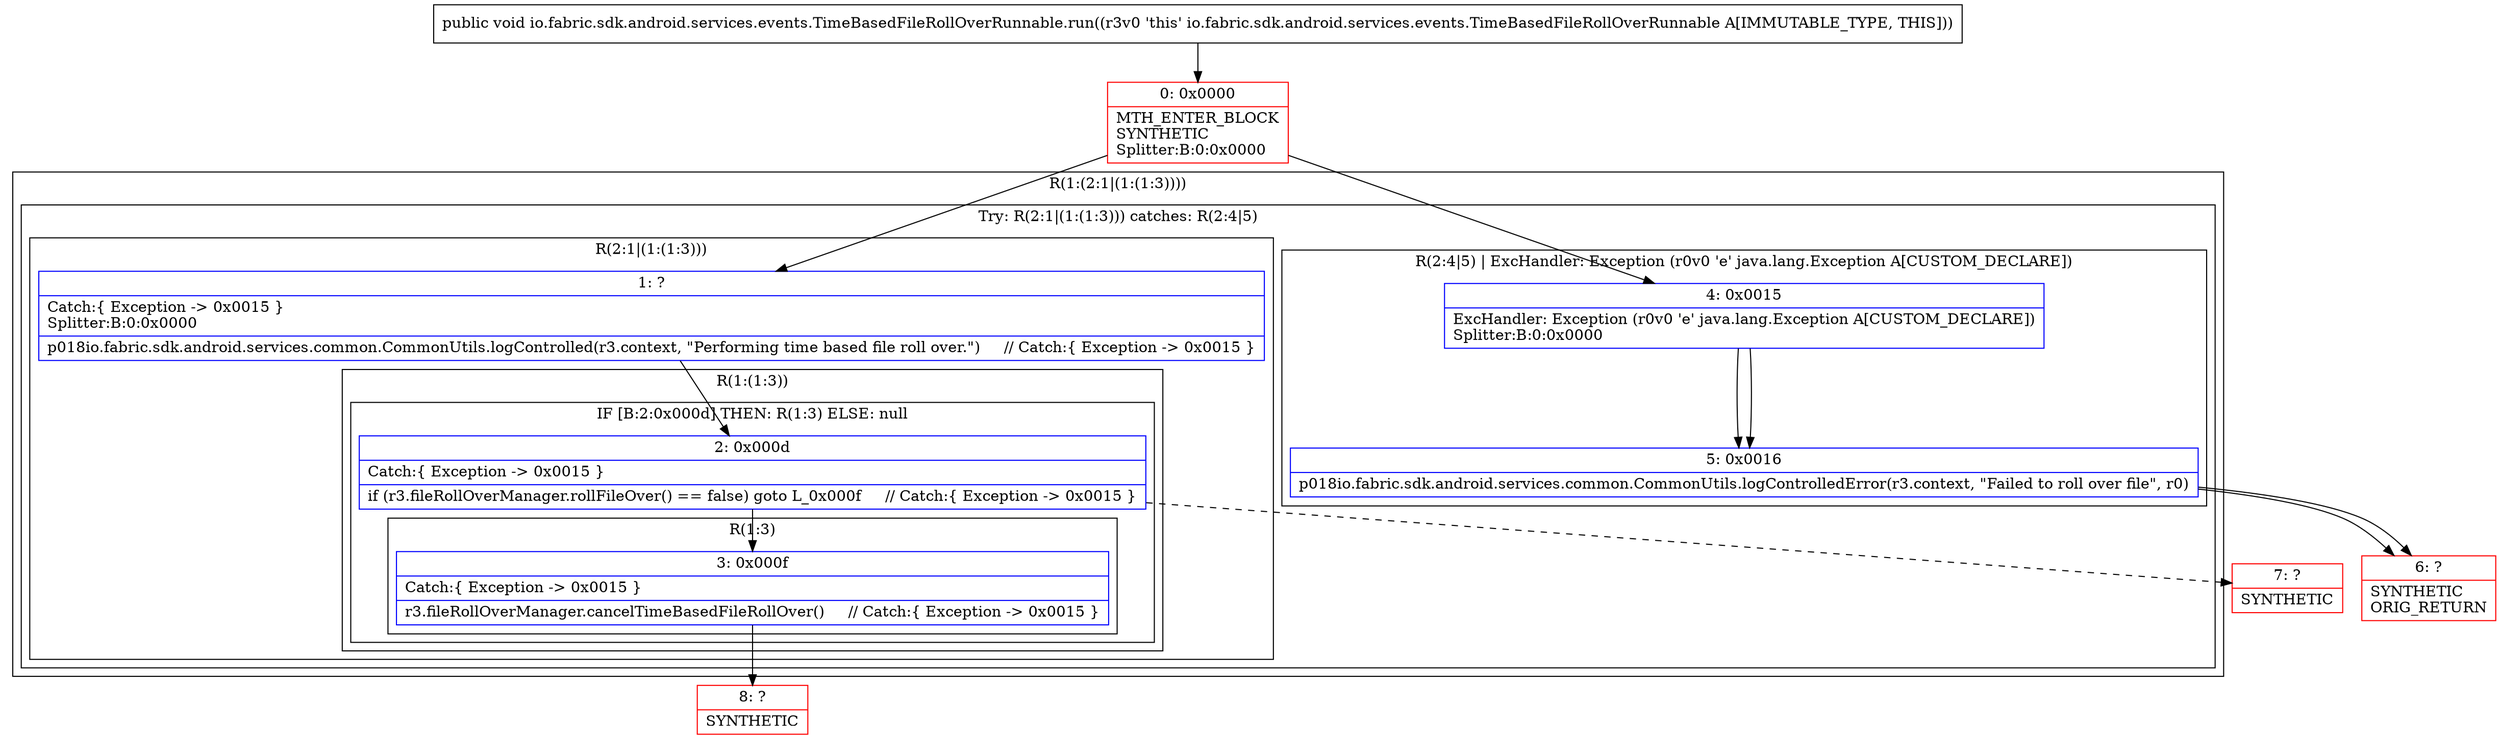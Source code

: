 digraph "CFG forio.fabric.sdk.android.services.events.TimeBasedFileRollOverRunnable.run()V" {
subgraph cluster_Region_1076767609 {
label = "R(1:(2:1|(1:(1:3))))";
node [shape=record,color=blue];
subgraph cluster_TryCatchRegion_1446922479 {
label = "Try: R(2:1|(1:(1:3))) catches: R(2:4|5)";
node [shape=record,color=blue];
subgraph cluster_Region_225990145 {
label = "R(2:1|(1:(1:3)))";
node [shape=record,color=blue];
Node_1 [shape=record,label="{1\:\ ?|Catch:\{ Exception \-\> 0x0015 \}\lSplitter:B:0:0x0000\l|p018io.fabric.sdk.android.services.common.CommonUtils.logControlled(r3.context, \"Performing time based file roll over.\")     \/\/ Catch:\{ Exception \-\> 0x0015 \}\l}"];
subgraph cluster_Region_2099225150 {
label = "R(1:(1:3))";
node [shape=record,color=blue];
subgraph cluster_IfRegion_1289431815 {
label = "IF [B:2:0x000d] THEN: R(1:3) ELSE: null";
node [shape=record,color=blue];
Node_2 [shape=record,label="{2\:\ 0x000d|Catch:\{ Exception \-\> 0x0015 \}\l|if (r3.fileRollOverManager.rollFileOver() == false) goto L_0x000f     \/\/ Catch:\{ Exception \-\> 0x0015 \}\l}"];
subgraph cluster_Region_1745251139 {
label = "R(1:3)";
node [shape=record,color=blue];
Node_3 [shape=record,label="{3\:\ 0x000f|Catch:\{ Exception \-\> 0x0015 \}\l|r3.fileRollOverManager.cancelTimeBasedFileRollOver()     \/\/ Catch:\{ Exception \-\> 0x0015 \}\l}"];
}
}
}
}
subgraph cluster_Region_662822940 {
label = "R(2:4|5) | ExcHandler: Exception (r0v0 'e' java.lang.Exception A[CUSTOM_DECLARE])\l";
node [shape=record,color=blue];
Node_4 [shape=record,label="{4\:\ 0x0015|ExcHandler: Exception (r0v0 'e' java.lang.Exception A[CUSTOM_DECLARE])\lSplitter:B:0:0x0000\l}"];
Node_5 [shape=record,label="{5\:\ 0x0016|p018io.fabric.sdk.android.services.common.CommonUtils.logControlledError(r3.context, \"Failed to roll over file\", r0)\l}"];
}
}
}
subgraph cluster_Region_662822940 {
label = "R(2:4|5) | ExcHandler: Exception (r0v0 'e' java.lang.Exception A[CUSTOM_DECLARE])\l";
node [shape=record,color=blue];
Node_4 [shape=record,label="{4\:\ 0x0015|ExcHandler: Exception (r0v0 'e' java.lang.Exception A[CUSTOM_DECLARE])\lSplitter:B:0:0x0000\l}"];
Node_5 [shape=record,label="{5\:\ 0x0016|p018io.fabric.sdk.android.services.common.CommonUtils.logControlledError(r3.context, \"Failed to roll over file\", r0)\l}"];
}
Node_0 [shape=record,color=red,label="{0\:\ 0x0000|MTH_ENTER_BLOCK\lSYNTHETIC\lSplitter:B:0:0x0000\l}"];
Node_6 [shape=record,color=red,label="{6\:\ ?|SYNTHETIC\lORIG_RETURN\l}"];
Node_7 [shape=record,color=red,label="{7\:\ ?|SYNTHETIC\l}"];
Node_8 [shape=record,color=red,label="{8\:\ ?|SYNTHETIC\l}"];
MethodNode[shape=record,label="{public void io.fabric.sdk.android.services.events.TimeBasedFileRollOverRunnable.run((r3v0 'this' io.fabric.sdk.android.services.events.TimeBasedFileRollOverRunnable A[IMMUTABLE_TYPE, THIS])) }"];
MethodNode -> Node_0;
Node_1 -> Node_2;
Node_2 -> Node_3;
Node_2 -> Node_7[style=dashed];
Node_3 -> Node_8;
Node_4 -> Node_5;
Node_5 -> Node_6;
Node_4 -> Node_5;
Node_5 -> Node_6;
Node_0 -> Node_1;
Node_0 -> Node_4;
}

